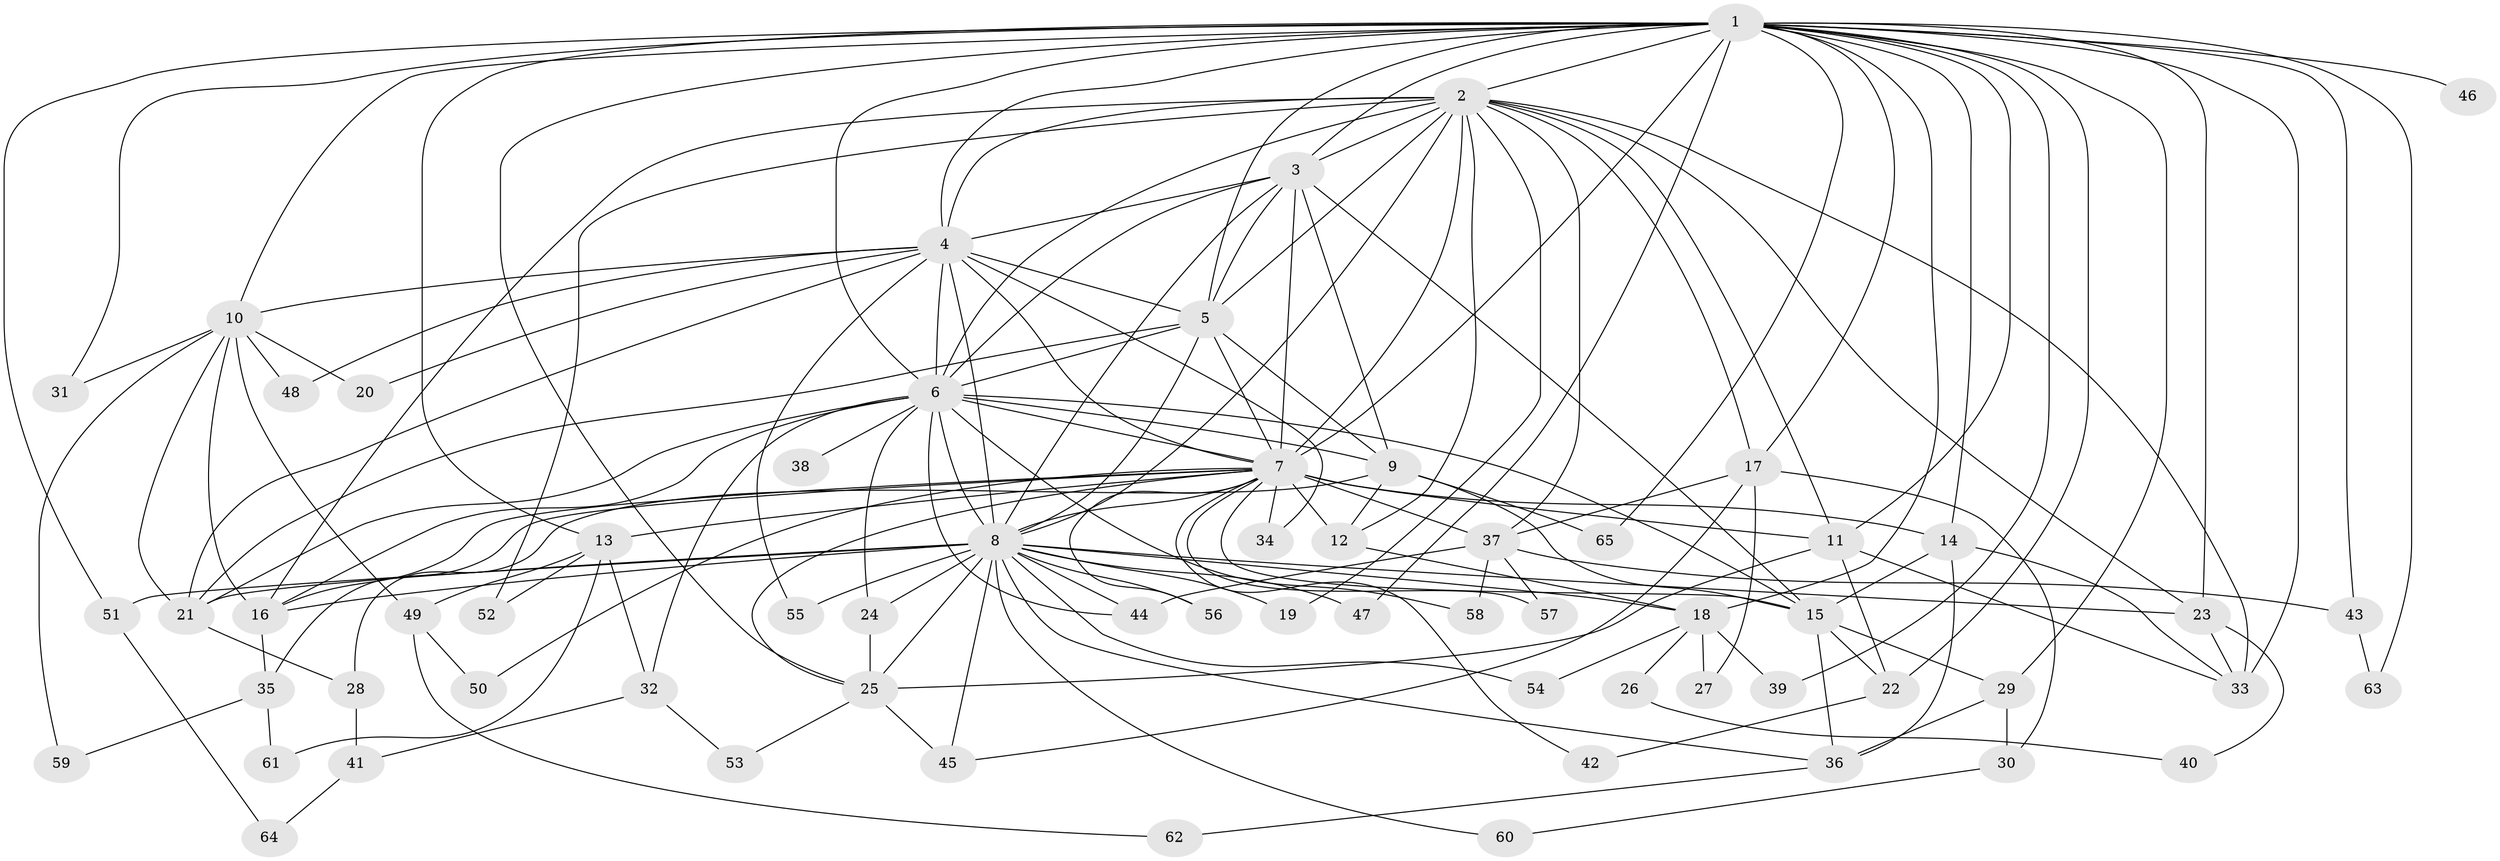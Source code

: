// original degree distribution, {14: 0.007692307692307693, 20: 0.007692307692307693, 22: 0.015384615384615385, 18: 0.007692307692307693, 29: 0.007692307692307693, 31: 0.007692307692307693, 21: 0.007692307692307693, 24: 0.007692307692307693, 19: 0.007692307692307693, 5: 0.046153846153846156, 3: 0.2153846153846154, 6: 0.046153846153846156, 9: 0.015384615384615385, 2: 0.5, 4: 0.1}
// Generated by graph-tools (version 1.1) at 2025/34/03/09/25 02:34:37]
// undirected, 65 vertices, 164 edges
graph export_dot {
graph [start="1"]
  node [color=gray90,style=filled];
  1;
  2;
  3;
  4;
  5;
  6;
  7;
  8;
  9;
  10;
  11;
  12;
  13;
  14;
  15;
  16;
  17;
  18;
  19;
  20;
  21;
  22;
  23;
  24;
  25;
  26;
  27;
  28;
  29;
  30;
  31;
  32;
  33;
  34;
  35;
  36;
  37;
  38;
  39;
  40;
  41;
  42;
  43;
  44;
  45;
  46;
  47;
  48;
  49;
  50;
  51;
  52;
  53;
  54;
  55;
  56;
  57;
  58;
  59;
  60;
  61;
  62;
  63;
  64;
  65;
  1 -- 2 [weight=4.0];
  1 -- 3 [weight=2.0];
  1 -- 4 [weight=2.0];
  1 -- 5 [weight=2.0];
  1 -- 6 [weight=3.0];
  1 -- 7 [weight=4.0];
  1 -- 10 [weight=1.0];
  1 -- 11 [weight=2.0];
  1 -- 13 [weight=1.0];
  1 -- 14 [weight=1.0];
  1 -- 17 [weight=1.0];
  1 -- 18 [weight=2.0];
  1 -- 22 [weight=1.0];
  1 -- 23 [weight=1.0];
  1 -- 25 [weight=1.0];
  1 -- 29 [weight=1.0];
  1 -- 31 [weight=1.0];
  1 -- 33 [weight=1.0];
  1 -- 39 [weight=1.0];
  1 -- 43 [weight=1.0];
  1 -- 46 [weight=1.0];
  1 -- 47 [weight=1.0];
  1 -- 51 [weight=1.0];
  1 -- 63 [weight=1.0];
  1 -- 65 [weight=1.0];
  2 -- 3 [weight=3.0];
  2 -- 4 [weight=3.0];
  2 -- 5 [weight=3.0];
  2 -- 6 [weight=2.0];
  2 -- 7 [weight=4.0];
  2 -- 8 [weight=5.0];
  2 -- 11 [weight=1.0];
  2 -- 12 [weight=2.0];
  2 -- 16 [weight=1.0];
  2 -- 17 [weight=1.0];
  2 -- 19 [weight=1.0];
  2 -- 23 [weight=1.0];
  2 -- 33 [weight=4.0];
  2 -- 37 [weight=1.0];
  2 -- 52 [weight=1.0];
  3 -- 4 [weight=1.0];
  3 -- 5 [weight=1.0];
  3 -- 6 [weight=1.0];
  3 -- 7 [weight=2.0];
  3 -- 8 [weight=1.0];
  3 -- 9 [weight=1.0];
  3 -- 15 [weight=9.0];
  4 -- 5 [weight=1.0];
  4 -- 6 [weight=1.0];
  4 -- 7 [weight=2.0];
  4 -- 8 [weight=2.0];
  4 -- 10 [weight=1.0];
  4 -- 20 [weight=1.0];
  4 -- 21 [weight=1.0];
  4 -- 34 [weight=1.0];
  4 -- 48 [weight=1.0];
  4 -- 55 [weight=1.0];
  5 -- 6 [weight=1.0];
  5 -- 7 [weight=2.0];
  5 -- 8 [weight=17.0];
  5 -- 9 [weight=2.0];
  5 -- 21 [weight=1.0];
  6 -- 7 [weight=3.0];
  6 -- 8 [weight=2.0];
  6 -- 9 [weight=1.0];
  6 -- 15 [weight=3.0];
  6 -- 16 [weight=1.0];
  6 -- 21 [weight=1.0];
  6 -- 24 [weight=1.0];
  6 -- 32 [weight=1.0];
  6 -- 38 [weight=1.0];
  6 -- 44 [weight=1.0];
  6 -- 58 [weight=1.0];
  7 -- 8 [weight=3.0];
  7 -- 11 [weight=1.0];
  7 -- 12 [weight=1.0];
  7 -- 13 [weight=1.0];
  7 -- 14 [weight=1.0];
  7 -- 15 [weight=1.0];
  7 -- 16 [weight=1.0];
  7 -- 25 [weight=1.0];
  7 -- 34 [weight=1.0];
  7 -- 35 [weight=1.0];
  7 -- 37 [weight=3.0];
  7 -- 42 [weight=1.0];
  7 -- 50 [weight=1.0];
  7 -- 56 [weight=1.0];
  7 -- 57 [weight=1.0];
  8 -- 16 [weight=1.0];
  8 -- 18 [weight=1.0];
  8 -- 19 [weight=1.0];
  8 -- 21 [weight=1.0];
  8 -- 23 [weight=1.0];
  8 -- 24 [weight=2.0];
  8 -- 25 [weight=1.0];
  8 -- 36 [weight=1.0];
  8 -- 44 [weight=1.0];
  8 -- 45 [weight=1.0];
  8 -- 47 [weight=1.0];
  8 -- 51 [weight=1.0];
  8 -- 54 [weight=1.0];
  8 -- 55 [weight=2.0];
  8 -- 56 [weight=1.0];
  8 -- 60 [weight=1.0];
  9 -- 12 [weight=1.0];
  9 -- 15 [weight=1.0];
  9 -- 28 [weight=2.0];
  9 -- 65 [weight=1.0];
  10 -- 16 [weight=1.0];
  10 -- 20 [weight=1.0];
  10 -- 21 [weight=1.0];
  10 -- 31 [weight=1.0];
  10 -- 48 [weight=1.0];
  10 -- 49 [weight=1.0];
  10 -- 59 [weight=1.0];
  11 -- 22 [weight=1.0];
  11 -- 25 [weight=1.0];
  11 -- 33 [weight=1.0];
  12 -- 18 [weight=1.0];
  13 -- 32 [weight=1.0];
  13 -- 49 [weight=1.0];
  13 -- 52 [weight=1.0];
  13 -- 61 [weight=1.0];
  14 -- 15 [weight=1.0];
  14 -- 33 [weight=1.0];
  14 -- 36 [weight=1.0];
  15 -- 22 [weight=2.0];
  15 -- 29 [weight=1.0];
  15 -- 36 [weight=1.0];
  16 -- 35 [weight=1.0];
  17 -- 27 [weight=1.0];
  17 -- 30 [weight=1.0];
  17 -- 37 [weight=1.0];
  17 -- 45 [weight=1.0];
  18 -- 26 [weight=1.0];
  18 -- 27 [weight=1.0];
  18 -- 39 [weight=1.0];
  18 -- 54 [weight=1.0];
  21 -- 28 [weight=1.0];
  22 -- 42 [weight=1.0];
  23 -- 33 [weight=1.0];
  23 -- 40 [weight=1.0];
  24 -- 25 [weight=1.0];
  25 -- 45 [weight=1.0];
  25 -- 53 [weight=1.0];
  26 -- 40 [weight=1.0];
  28 -- 41 [weight=1.0];
  29 -- 30 [weight=1.0];
  29 -- 36 [weight=1.0];
  30 -- 60 [weight=1.0];
  32 -- 41 [weight=1.0];
  32 -- 53 [weight=1.0];
  35 -- 59 [weight=1.0];
  35 -- 61 [weight=1.0];
  36 -- 62 [weight=1.0];
  37 -- 43 [weight=1.0];
  37 -- 44 [weight=1.0];
  37 -- 57 [weight=1.0];
  37 -- 58 [weight=1.0];
  41 -- 64 [weight=1.0];
  43 -- 63 [weight=1.0];
  49 -- 50 [weight=1.0];
  49 -- 62 [weight=1.0];
  51 -- 64 [weight=1.0];
}
